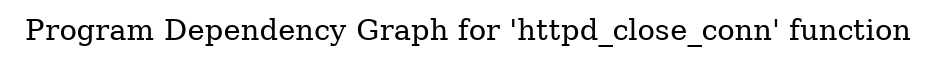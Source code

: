 digraph "Program Dependency Graph for 'httpd_close_conn' function" {
	label="Program Dependency Graph for 'httpd_close_conn' function";

}
